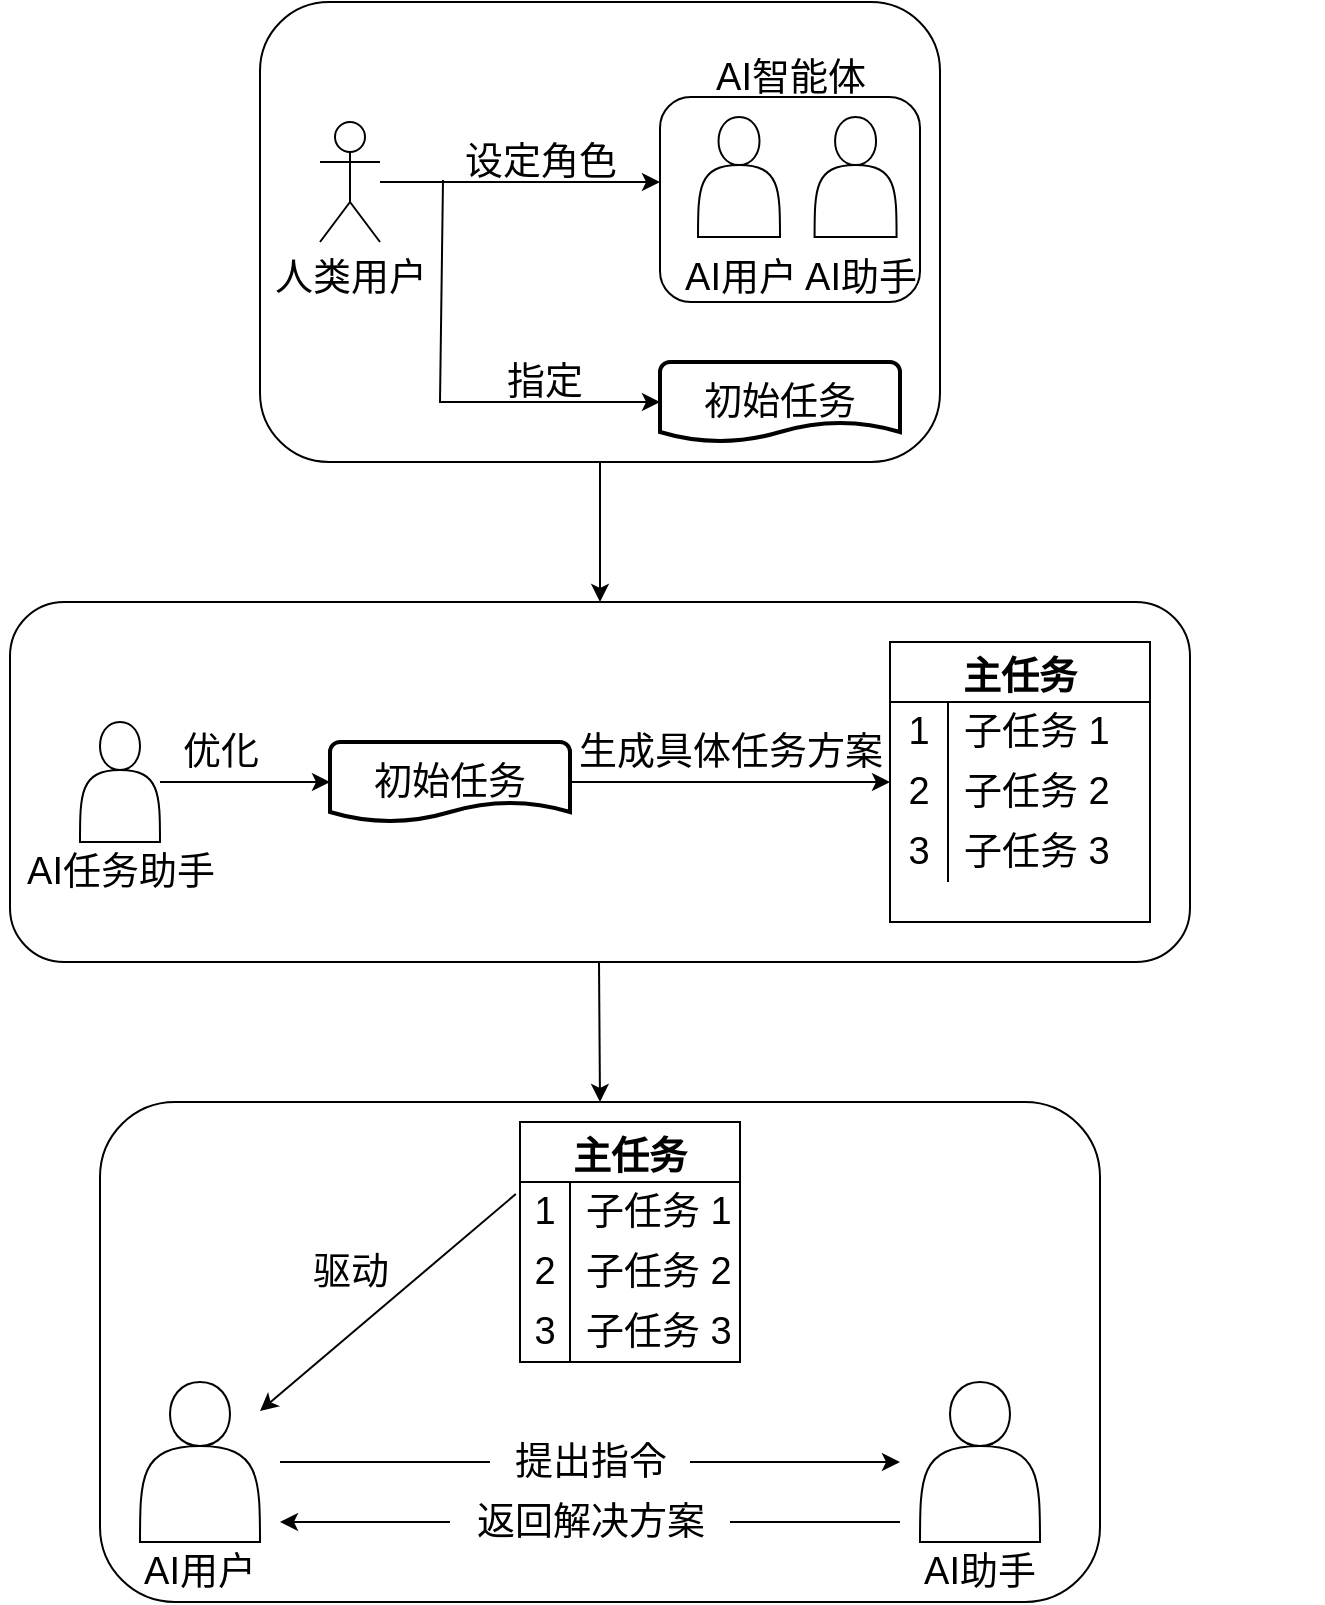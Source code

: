 <mxfile version="20.3.0" type="device"><diagram id="1-BVNhJAvz26uSqIRxd8" name="第 1 页"><mxGraphModel dx="942" dy="677" grid="1" gridSize="10" guides="1" tooltips="1" connect="1" arrows="1" fold="1" page="1" pageScale="1" pageWidth="583" pageHeight="827" math="0" shadow="0"><root><mxCell id="0"/><mxCell id="1" parent="0"/><mxCell id="Qcfx8PwwZ-mrKEwuUumH-129" value="" style="rounded=1;whiteSpace=wrap;html=1;fontSize=19;" vertex="1" parent="1"><mxGeometry x="55" y="390" width="590" height="180" as="geometry"/></mxCell><mxCell id="Qcfx8PwwZ-mrKEwuUumH-126" value="" style="rounded=1;whiteSpace=wrap;html=1;fontSize=19;" vertex="1" parent="1"><mxGeometry x="100" y="640" width="500" height="250" as="geometry"/></mxCell><mxCell id="Qcfx8PwwZ-mrKEwuUumH-49" style="edgeStyle=orthogonalEdgeStyle;rounded=0;orthogonalLoop=1;jettySize=auto;html=1;fontSize=19;" edge="1" parent="1" source="Qcfx8PwwZ-mrKEwuUumH-20"><mxGeometry relative="1" as="geometry"><mxPoint x="495" y="480" as="targetPoint"/></mxGeometry></mxCell><mxCell id="Qcfx8PwwZ-mrKEwuUumH-20" value="初始任务" style="strokeWidth=2;html=1;shape=mxgraph.flowchart.document2;whiteSpace=wrap;size=0.25;fontSize=19;" vertex="1" parent="1"><mxGeometry x="215" y="460" width="120" height="40" as="geometry"/></mxCell><mxCell id="Qcfx8PwwZ-mrKEwuUumH-23" value="" style="group;fontSize=19;" vertex="1" connectable="0" parent="1"><mxGeometry x="70" y="450" width="100" height="95" as="geometry"/></mxCell><mxCell id="Qcfx8PwwZ-mrKEwuUumH-21" value="" style="shape=actor;whiteSpace=wrap;html=1;fontSize=19;" vertex="1" parent="Qcfx8PwwZ-mrKEwuUumH-23"><mxGeometry x="20" width="40" height="60" as="geometry"/></mxCell><mxCell id="Qcfx8PwwZ-mrKEwuUumH-22" value="AI任务助手" style="text;html=1;align=center;verticalAlign=middle;resizable=0;points=[];autosize=1;strokeColor=none;fillColor=none;fontSize=19;" vertex="1" parent="Qcfx8PwwZ-mrKEwuUumH-23"><mxGeometry x="-20" y="55" width="120" height="40" as="geometry"/></mxCell><mxCell id="Qcfx8PwwZ-mrKEwuUumH-24" value="" style="edgeStyle=orthogonalEdgeStyle;rounded=0;orthogonalLoop=1;jettySize=auto;html=1;fontSize=19;" edge="1" parent="1" source="Qcfx8PwwZ-mrKEwuUumH-21" target="Qcfx8PwwZ-mrKEwuUumH-20"><mxGeometry relative="1" as="geometry"/></mxCell><mxCell id="Qcfx8PwwZ-mrKEwuUumH-25" value="优化" style="text;html=1;align=center;verticalAlign=middle;resizable=0;points=[];autosize=1;strokeColor=none;fillColor=none;fontSize=19;" vertex="1" parent="1"><mxGeometry x="130" y="445" width="60" height="40" as="geometry"/></mxCell><mxCell id="Qcfx8PwwZ-mrKEwuUumH-39" value="主任务" style="shape=table;startSize=30;container=1;collapsible=0;childLayout=tableLayout;fixedRows=1;rowLines=0;fontStyle=1;fontSize=19;" vertex="1" parent="1"><mxGeometry x="495" y="410" width="130" height="140" as="geometry"/></mxCell><mxCell id="Qcfx8PwwZ-mrKEwuUumH-40" value="" style="shape=tableRow;horizontal=0;startSize=0;swimlaneHead=0;swimlaneBody=0;top=0;left=0;bottom=0;right=0;collapsible=0;dropTarget=0;fillColor=none;points=[[0,0.5],[1,0.5]];portConstraint=eastwest;fontSize=19;" vertex="1" parent="Qcfx8PwwZ-mrKEwuUumH-39"><mxGeometry y="30" width="130" height="30" as="geometry"/></mxCell><mxCell id="Qcfx8PwwZ-mrKEwuUumH-41" value="1" style="shape=partialRectangle;html=1;whiteSpace=wrap;connectable=0;fillColor=none;top=0;left=0;bottom=0;right=0;overflow=hidden;pointerEvents=1;fontSize=19;" vertex="1" parent="Qcfx8PwwZ-mrKEwuUumH-40"><mxGeometry width="29" height="30" as="geometry"><mxRectangle width="29" height="30" as="alternateBounds"/></mxGeometry></mxCell><mxCell id="Qcfx8PwwZ-mrKEwuUumH-42" value="子任务 1" style="shape=partialRectangle;html=1;whiteSpace=wrap;connectable=0;fillColor=none;top=0;left=0;bottom=0;right=0;align=left;spacingLeft=6;overflow=hidden;fontSize=19;" vertex="1" parent="Qcfx8PwwZ-mrKEwuUumH-40"><mxGeometry x="29" width="101" height="30" as="geometry"><mxRectangle width="101" height="30" as="alternateBounds"/></mxGeometry></mxCell><mxCell id="Qcfx8PwwZ-mrKEwuUumH-43" value="" style="shape=tableRow;horizontal=0;startSize=0;swimlaneHead=0;swimlaneBody=0;top=0;left=0;bottom=0;right=0;collapsible=0;dropTarget=0;fillColor=none;points=[[0,0.5],[1,0.5]];portConstraint=eastwest;fontSize=19;" vertex="1" parent="Qcfx8PwwZ-mrKEwuUumH-39"><mxGeometry y="60" width="130" height="30" as="geometry"/></mxCell><mxCell id="Qcfx8PwwZ-mrKEwuUumH-44" value="2" style="shape=partialRectangle;html=1;whiteSpace=wrap;connectable=0;fillColor=none;top=0;left=0;bottom=0;right=0;overflow=hidden;fontSize=19;" vertex="1" parent="Qcfx8PwwZ-mrKEwuUumH-43"><mxGeometry width="29" height="30" as="geometry"><mxRectangle width="29" height="30" as="alternateBounds"/></mxGeometry></mxCell><mxCell id="Qcfx8PwwZ-mrKEwuUumH-45" value="子任务 2" style="shape=partialRectangle;html=1;whiteSpace=wrap;connectable=0;fillColor=none;top=0;left=0;bottom=0;right=0;align=left;spacingLeft=6;overflow=hidden;fontSize=19;" vertex="1" parent="Qcfx8PwwZ-mrKEwuUumH-43"><mxGeometry x="29" width="101" height="30" as="geometry"><mxRectangle width="101" height="30" as="alternateBounds"/></mxGeometry></mxCell><mxCell id="Qcfx8PwwZ-mrKEwuUumH-46" value="" style="shape=tableRow;horizontal=0;startSize=0;swimlaneHead=0;swimlaneBody=0;top=0;left=0;bottom=0;right=0;collapsible=0;dropTarget=0;fillColor=none;points=[[0,0.5],[1,0.5]];portConstraint=eastwest;fontSize=19;" vertex="1" parent="Qcfx8PwwZ-mrKEwuUumH-39"><mxGeometry y="90" width="130" height="30" as="geometry"/></mxCell><mxCell id="Qcfx8PwwZ-mrKEwuUumH-47" value="3" style="shape=partialRectangle;html=1;whiteSpace=wrap;connectable=0;fillColor=none;top=0;left=0;bottom=0;right=0;overflow=hidden;fontSize=19;" vertex="1" parent="Qcfx8PwwZ-mrKEwuUumH-46"><mxGeometry width="29" height="30" as="geometry"><mxRectangle width="29" height="30" as="alternateBounds"/></mxGeometry></mxCell><mxCell id="Qcfx8PwwZ-mrKEwuUumH-48" value="子任务 3" style="shape=partialRectangle;html=1;whiteSpace=wrap;connectable=0;fillColor=none;top=0;left=0;bottom=0;right=0;align=left;spacingLeft=6;overflow=hidden;fontSize=19;" vertex="1" parent="Qcfx8PwwZ-mrKEwuUumH-46"><mxGeometry x="29" width="101" height="30" as="geometry"><mxRectangle width="101" height="30" as="alternateBounds"/></mxGeometry></mxCell><mxCell id="Qcfx8PwwZ-mrKEwuUumH-50" value="生成具体任务方案" style="text;html=1;align=center;verticalAlign=middle;resizable=0;points=[];autosize=1;strokeColor=none;fillColor=none;fontSize=19;" vertex="1" parent="1"><mxGeometry x="325" y="445" width="180" height="40" as="geometry"/></mxCell><mxCell id="Qcfx8PwwZ-mrKEwuUumH-51" value="" style="shape=actor;whiteSpace=wrap;html=1;fontSize=19;" vertex="1" parent="1"><mxGeometry x="120" y="780" width="60" height="80" as="geometry"/></mxCell><mxCell id="Qcfx8PwwZ-mrKEwuUumH-102" value="主任务" style="shape=table;startSize=30;container=1;collapsible=0;childLayout=tableLayout;fixedRows=1;rowLines=0;fontStyle=1;fontSize=19;" vertex="1" parent="1"><mxGeometry x="310" y="650" width="110" height="120" as="geometry"/></mxCell><mxCell id="Qcfx8PwwZ-mrKEwuUumH-103" value="" style="shape=tableRow;horizontal=0;startSize=0;swimlaneHead=0;swimlaneBody=0;top=0;left=0;bottom=0;right=0;collapsible=0;dropTarget=0;fillColor=none;points=[[0,0.5],[1,0.5]];portConstraint=eastwest;fontSize=19;" vertex="1" parent="Qcfx8PwwZ-mrKEwuUumH-102"><mxGeometry y="30" width="110" height="30" as="geometry"/></mxCell><mxCell id="Qcfx8PwwZ-mrKEwuUumH-104" value="1" style="shape=partialRectangle;html=1;whiteSpace=wrap;connectable=0;fillColor=none;top=0;left=0;bottom=0;right=0;overflow=hidden;pointerEvents=1;fontSize=19;" vertex="1" parent="Qcfx8PwwZ-mrKEwuUumH-103"><mxGeometry width="25" height="30" as="geometry"><mxRectangle width="25" height="30" as="alternateBounds"/></mxGeometry></mxCell><mxCell id="Qcfx8PwwZ-mrKEwuUumH-105" value="子任务 1" style="shape=partialRectangle;html=1;whiteSpace=wrap;connectable=0;fillColor=none;top=0;left=0;bottom=0;right=0;align=left;spacingLeft=6;overflow=hidden;fontSize=19;" vertex="1" parent="Qcfx8PwwZ-mrKEwuUumH-103"><mxGeometry x="25" width="85" height="30" as="geometry"><mxRectangle width="85" height="30" as="alternateBounds"/></mxGeometry></mxCell><mxCell id="Qcfx8PwwZ-mrKEwuUumH-106" value="" style="shape=tableRow;horizontal=0;startSize=0;swimlaneHead=0;swimlaneBody=0;top=0;left=0;bottom=0;right=0;collapsible=0;dropTarget=0;fillColor=none;points=[[0,0.5],[1,0.5]];portConstraint=eastwest;fontSize=19;" vertex="1" parent="Qcfx8PwwZ-mrKEwuUumH-102"><mxGeometry y="60" width="110" height="30" as="geometry"/></mxCell><mxCell id="Qcfx8PwwZ-mrKEwuUumH-107" value="2" style="shape=partialRectangle;html=1;whiteSpace=wrap;connectable=0;fillColor=none;top=0;left=0;bottom=0;right=0;overflow=hidden;fontSize=19;" vertex="1" parent="Qcfx8PwwZ-mrKEwuUumH-106"><mxGeometry width="25" height="30" as="geometry"><mxRectangle width="25" height="30" as="alternateBounds"/></mxGeometry></mxCell><mxCell id="Qcfx8PwwZ-mrKEwuUumH-108" value="子任务 2" style="shape=partialRectangle;html=1;whiteSpace=wrap;connectable=0;fillColor=none;top=0;left=0;bottom=0;right=0;align=left;spacingLeft=6;overflow=hidden;fontSize=19;" vertex="1" parent="Qcfx8PwwZ-mrKEwuUumH-106"><mxGeometry x="25" width="85" height="30" as="geometry"><mxRectangle width="85" height="30" as="alternateBounds"/></mxGeometry></mxCell><mxCell id="Qcfx8PwwZ-mrKEwuUumH-109" value="" style="shape=tableRow;horizontal=0;startSize=0;swimlaneHead=0;swimlaneBody=0;top=0;left=0;bottom=0;right=0;collapsible=0;dropTarget=0;fillColor=none;points=[[0,0.5],[1,0.5]];portConstraint=eastwest;fontSize=19;" vertex="1" parent="Qcfx8PwwZ-mrKEwuUumH-102"><mxGeometry y="90" width="110" height="30" as="geometry"/></mxCell><mxCell id="Qcfx8PwwZ-mrKEwuUumH-110" value="3" style="shape=partialRectangle;html=1;whiteSpace=wrap;connectable=0;fillColor=none;top=0;left=0;bottom=0;right=0;overflow=hidden;fontSize=19;" vertex="1" parent="Qcfx8PwwZ-mrKEwuUumH-109"><mxGeometry width="25" height="30" as="geometry"><mxRectangle width="25" height="30" as="alternateBounds"/></mxGeometry></mxCell><mxCell id="Qcfx8PwwZ-mrKEwuUumH-111" value="子任务 3" style="shape=partialRectangle;html=1;whiteSpace=wrap;connectable=0;fillColor=none;top=0;left=0;bottom=0;right=0;align=left;spacingLeft=6;overflow=hidden;fontSize=19;" vertex="1" parent="Qcfx8PwwZ-mrKEwuUumH-109"><mxGeometry x="25" width="85" height="30" as="geometry"><mxRectangle width="85" height="30" as="alternateBounds"/></mxGeometry></mxCell><mxCell id="Qcfx8PwwZ-mrKEwuUumH-116" value="" style="endArrow=classic;html=1;rounded=0;exitX=-0.019;exitY=0.2;exitDx=0;exitDy=0;exitPerimeter=0;fontSize=19;" edge="1" parent="1" source="Qcfx8PwwZ-mrKEwuUumH-103" target="Qcfx8PwwZ-mrKEwuUumH-51"><mxGeometry width="50" height="50" relative="1" as="geometry"><mxPoint x="150" y="740" as="sourcePoint"/><mxPoint x="200" y="690" as="targetPoint"/></mxGeometry></mxCell><mxCell id="Qcfx8PwwZ-mrKEwuUumH-117" value="驱动" style="text;html=1;align=center;verticalAlign=middle;resizable=0;points=[];autosize=1;strokeColor=none;fillColor=none;fontSize=19;" vertex="1" parent="1"><mxGeometry x="195" y="705" width="60" height="40" as="geometry"/></mxCell><mxCell id="Qcfx8PwwZ-mrKEwuUumH-118" value="" style="endArrow=classic;html=1;rounded=0;startArrow=none;fontSize=19;" edge="1" parent="1" source="Qcfx8PwwZ-mrKEwuUumH-119"><mxGeometry width="50" height="50" relative="1" as="geometry"><mxPoint x="190" y="820" as="sourcePoint"/><mxPoint x="500" y="820" as="targetPoint"/></mxGeometry></mxCell><mxCell id="Qcfx8PwwZ-mrKEwuUumH-120" value="" style="shape=actor;whiteSpace=wrap;html=1;fontSize=19;" vertex="1" parent="1"><mxGeometry x="510" y="780" width="60" height="80" as="geometry"/></mxCell><mxCell id="Qcfx8PwwZ-mrKEwuUumH-121" value="" style="endArrow=classic;html=1;rounded=0;startArrow=none;fontSize=19;" edge="1" parent="1" source="Qcfx8PwwZ-mrKEwuUumH-122"><mxGeometry width="50" height="50" relative="1" as="geometry"><mxPoint x="500" y="850" as="sourcePoint"/><mxPoint x="190" y="850" as="targetPoint"/></mxGeometry></mxCell><mxCell id="Qcfx8PwwZ-mrKEwuUumH-119" value="提出指令" style="text;html=1;align=center;verticalAlign=middle;resizable=0;points=[];autosize=1;strokeColor=none;fillColor=none;fontSize=19;" vertex="1" parent="1"><mxGeometry x="295" y="800" width="100" height="40" as="geometry"/></mxCell><mxCell id="Qcfx8PwwZ-mrKEwuUumH-123" value="" style="endArrow=none;html=1;rounded=0;fontSize=19;" edge="1" parent="1" target="Qcfx8PwwZ-mrKEwuUumH-119"><mxGeometry width="50" height="50" relative="1" as="geometry"><mxPoint x="190" y="820" as="sourcePoint"/><mxPoint x="500" y="820" as="targetPoint"/></mxGeometry></mxCell><mxCell id="Qcfx8PwwZ-mrKEwuUumH-122" value="返回解决方案" style="text;html=1;align=center;verticalAlign=middle;resizable=0;points=[];autosize=1;strokeColor=none;fillColor=none;fontSize=19;" vertex="1" parent="1"><mxGeometry x="275" y="830" width="140" height="40" as="geometry"/></mxCell><mxCell id="Qcfx8PwwZ-mrKEwuUumH-125" value="" style="endArrow=none;html=1;rounded=0;fontSize=19;" edge="1" parent="1" target="Qcfx8PwwZ-mrKEwuUumH-122"><mxGeometry width="50" height="50" relative="1" as="geometry"><mxPoint x="500" y="850" as="sourcePoint"/><mxPoint x="190" y="850" as="targetPoint"/></mxGeometry></mxCell><mxCell id="Qcfx8PwwZ-mrKEwuUumH-130" value="" style="group;fontSize=19;" vertex="1" connectable="0" parent="1"><mxGeometry x="180" y="90" width="531.233" height="230" as="geometry"/></mxCell><mxCell id="Qcfx8PwwZ-mrKEwuUumH-128" value="" style="rounded=1;whiteSpace=wrap;html=1;fontSize=19;" vertex="1" parent="Qcfx8PwwZ-mrKEwuUumH-130"><mxGeometry width="340" height="230" as="geometry"/></mxCell><mxCell id="Qcfx8PwwZ-mrKEwuUumH-1" value="人类用户" style="shape=umlActor;verticalLabelPosition=bottom;verticalAlign=top;html=1;outlineConnect=0;fontSize=19;" vertex="1" parent="Qcfx8PwwZ-mrKEwuUumH-130"><mxGeometry x="30" y="60" width="30" height="60" as="geometry"/></mxCell><mxCell id="Qcfx8PwwZ-mrKEwuUumH-8" value="初始任务" style="strokeWidth=2;html=1;shape=mxgraph.flowchart.document2;whiteSpace=wrap;size=0.25;fontSize=19;" vertex="1" parent="Qcfx8PwwZ-mrKEwuUumH-130"><mxGeometry x="200" y="180" width="120" height="40" as="geometry"/></mxCell><mxCell id="Qcfx8PwwZ-mrKEwuUumH-11" value="" style="endArrow=classic;html=1;rounded=0;fontSize=19;" edge="1" parent="Qcfx8PwwZ-mrKEwuUumH-130"><mxGeometry width="50" height="50" relative="1" as="geometry"><mxPoint x="60" y="90" as="sourcePoint"/><mxPoint x="200" y="90" as="targetPoint"/></mxGeometry></mxCell><mxCell id="Qcfx8PwwZ-mrKEwuUumH-16" value="" style="endArrow=classic;html=1;rounded=0;entryX=0;entryY=0.5;entryDx=0;entryDy=0;entryPerimeter=0;fontSize=19;exitX=0.015;exitY=0.725;exitDx=0;exitDy=0;exitPerimeter=0;" edge="1" parent="Qcfx8PwwZ-mrKEwuUumH-130" source="Qcfx8PwwZ-mrKEwuUumH-18" target="Qcfx8PwwZ-mrKEwuUumH-8"><mxGeometry width="50" height="50" relative="1" as="geometry"><mxPoint x="80" y="90" as="sourcePoint"/><mxPoint x="160" y="210" as="targetPoint"/><Array as="points"><mxPoint x="90" y="200"/></Array></mxGeometry></mxCell><mxCell id="Qcfx8PwwZ-mrKEwuUumH-18" value="设定角色" style="text;html=1;align=center;verticalAlign=middle;resizable=0;points=[];autosize=1;strokeColor=none;fillColor=none;fontSize=19;" vertex="1" parent="Qcfx8PwwZ-mrKEwuUumH-130"><mxGeometry x="90" y="60" width="100" height="40" as="geometry"/></mxCell><mxCell id="Qcfx8PwwZ-mrKEwuUumH-19" value="指定" style="text;html=1;align=center;verticalAlign=middle;resizable=0;points=[];autosize=1;strokeColor=none;fillColor=none;fontSize=19;" vertex="1" parent="Qcfx8PwwZ-mrKEwuUumH-130"><mxGeometry x="112" y="170" width="60" height="40" as="geometry"/></mxCell><mxCell id="Qcfx8PwwZ-mrKEwuUumH-12" value="" style="rounded=1;whiteSpace=wrap;html=1;fontSize=19;" vertex="1" parent="Qcfx8PwwZ-mrKEwuUumH-130"><mxGeometry x="200" y="47.5" width="130" height="102.5" as="geometry"/></mxCell><mxCell id="Qcfx8PwwZ-mrKEwuUumH-14" value="AI智能体" style="text;html=1;align=center;verticalAlign=middle;resizable=0;points=[];autosize=1;strokeColor=none;fillColor=none;fontSize=19;" vertex="1" parent="Qcfx8PwwZ-mrKEwuUumH-130"><mxGeometry x="215" y="17.5" width="100" height="40" as="geometry"/></mxCell><mxCell id="Qcfx8PwwZ-mrKEwuUumH-4" value="" style="group;fontSize=19;" vertex="1" connectable="0" parent="Qcfx8PwwZ-mrKEwuUumH-130"><mxGeometry x="208.77" y="57.5" width="131.233" height="100" as="geometry"/></mxCell><mxCell id="Qcfx8PwwZ-mrKEwuUumH-2" value="" style="shape=actor;whiteSpace=wrap;html=1;fontSize=19;" vertex="1" parent="Qcfx8PwwZ-mrKEwuUumH-4"><mxGeometry x="10.246" width="40.984" height="60" as="geometry"/></mxCell><mxCell id="Qcfx8PwwZ-mrKEwuUumH-3" value="AI用户" style="text;html=1;align=center;verticalAlign=middle;resizable=0;points=[];autosize=1;strokeColor=none;fillColor=none;fontSize=19;" vertex="1" parent="Qcfx8PwwZ-mrKEwuUumH-4"><mxGeometry x="-9.266" y="60" width="80" height="40" as="geometry"/></mxCell><mxCell id="Qcfx8PwwZ-mrKEwuUumH-7" value="AI助手" style="text;html=1;align=center;verticalAlign=middle;resizable=0;points=[];autosize=1;strokeColor=none;fillColor=none;fontSize=19;" vertex="1" parent="Qcfx8PwwZ-mrKEwuUumH-4"><mxGeometry x="51.233" y="60" width="80" height="40" as="geometry"/></mxCell><mxCell id="Qcfx8PwwZ-mrKEwuUumH-6" value="" style="shape=actor;whiteSpace=wrap;html=1;fontSize=19;" vertex="1" parent="Qcfx8PwwZ-mrKEwuUumH-130"><mxGeometry x="277.295" y="57.5" width="40.984" height="60" as="geometry"/></mxCell><mxCell id="Qcfx8PwwZ-mrKEwuUumH-131" value="AI用户" style="text;html=1;strokeColor=none;fillColor=none;align=center;verticalAlign=middle;whiteSpace=wrap;rounded=0;fontSize=19;" vertex="1" parent="1"><mxGeometry x="120" y="860" width="60" height="30" as="geometry"/></mxCell><mxCell id="Qcfx8PwwZ-mrKEwuUumH-132" value="AI助手" style="text;html=1;strokeColor=none;fillColor=none;align=center;verticalAlign=middle;whiteSpace=wrap;rounded=0;fontSize=19;" vertex="1" parent="1"><mxGeometry x="510" y="860" width="60" height="30" as="geometry"/></mxCell><mxCell id="Qcfx8PwwZ-mrKEwuUumH-134" value="" style="endArrow=classic;html=1;rounded=0;exitX=0.5;exitY=1;exitDx=0;exitDy=0;entryX=0.5;entryY=0;entryDx=0;entryDy=0;fontSize=19;" edge="1" parent="1" source="Qcfx8PwwZ-mrKEwuUumH-128" target="Qcfx8PwwZ-mrKEwuUumH-129"><mxGeometry width="50" height="50" relative="1" as="geometry"><mxPoint x="355" y="340" as="sourcePoint"/><mxPoint x="355" y="380" as="targetPoint"/></mxGeometry></mxCell><mxCell id="Qcfx8PwwZ-mrKEwuUumH-135" value="" style="endArrow=classic;html=1;rounded=0;exitX=0.5;exitY=1;exitDx=0;exitDy=0;entryX=0.5;entryY=0;entryDx=0;entryDy=0;fontSize=19;" edge="1" parent="1" target="Qcfx8PwwZ-mrKEwuUumH-126"><mxGeometry width="50" height="50" relative="1" as="geometry"><mxPoint x="349.5" y="570" as="sourcePoint"/><mxPoint x="349.5" y="630" as="targetPoint"/></mxGeometry></mxCell></root></mxGraphModel></diagram></mxfile>